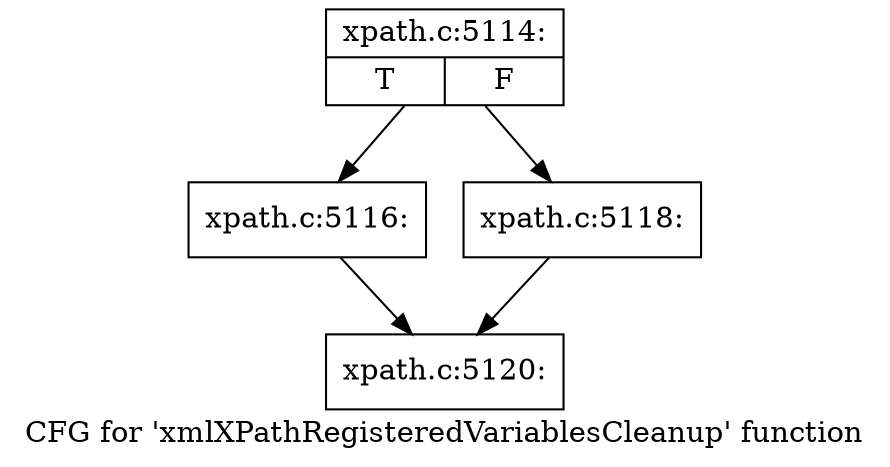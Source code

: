 digraph "CFG for 'xmlXPathRegisteredVariablesCleanup' function" {
	label="CFG for 'xmlXPathRegisteredVariablesCleanup' function";

	Node0x488f970 [shape=record,label="{xpath.c:5114:|{<s0>T|<s1>F}}"];
	Node0x488f970 -> Node0x488f610;
	Node0x488f970 -> Node0x488f8f0;
	Node0x488f610 [shape=record,label="{xpath.c:5116:}"];
	Node0x488f610 -> Node0x488f7a0;
	Node0x488f8f0 [shape=record,label="{xpath.c:5118:}"];
	Node0x488f8f0 -> Node0x488f7a0;
	Node0x488f7a0 [shape=record,label="{xpath.c:5120:}"];
}
